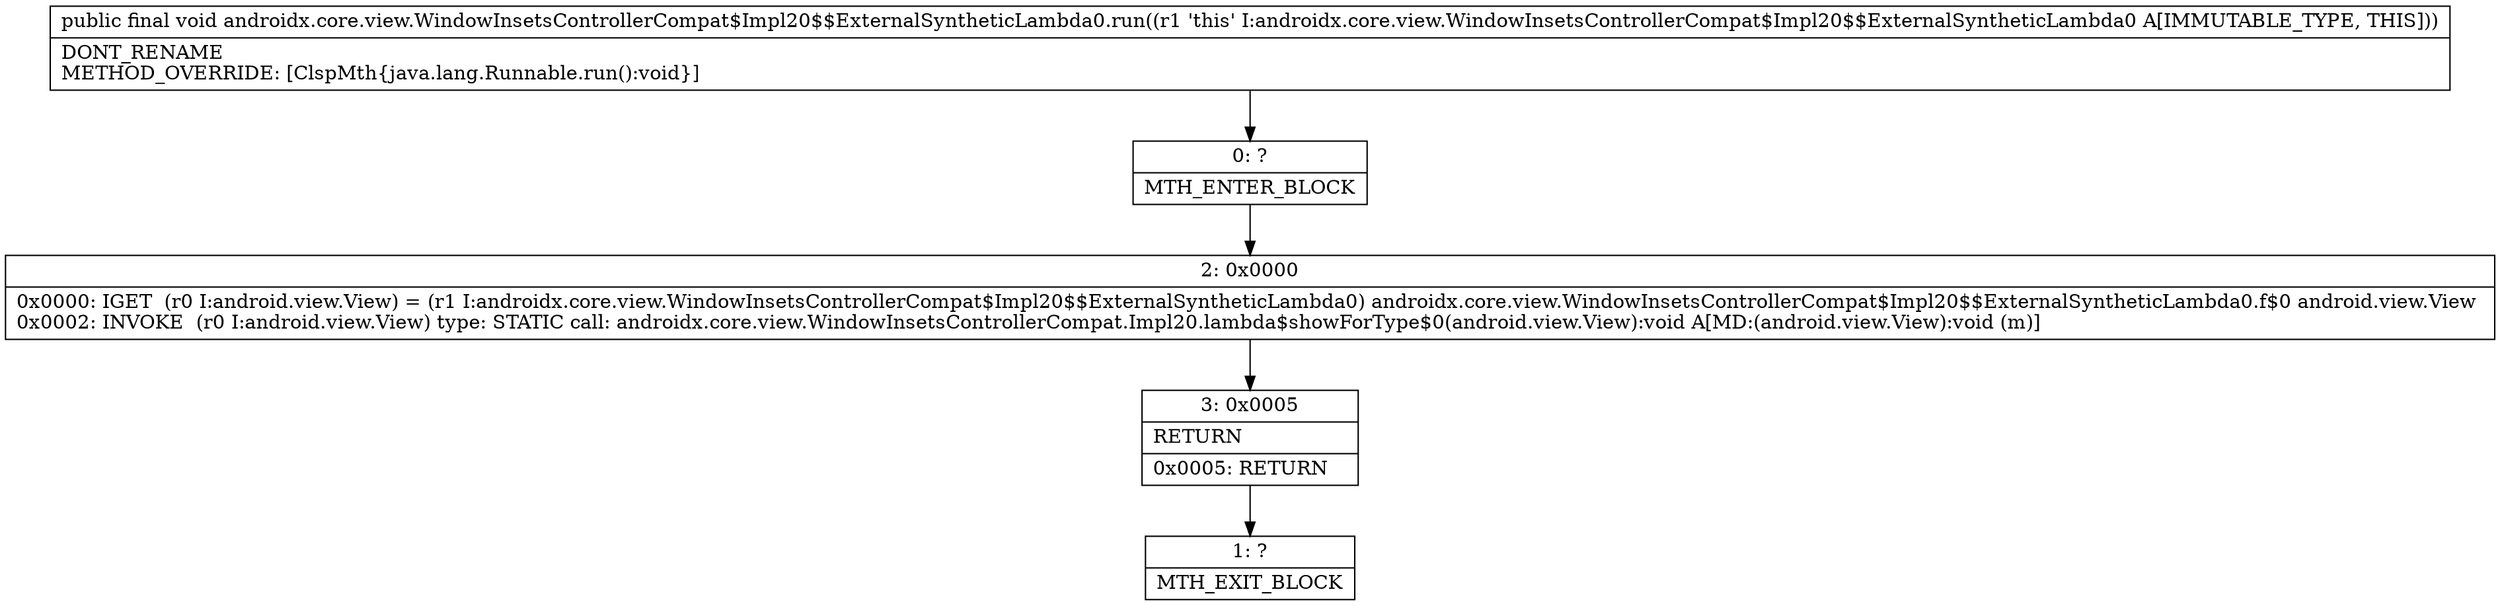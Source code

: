 digraph "CFG forandroidx.core.view.WindowInsetsControllerCompat$Impl20$$ExternalSyntheticLambda0.run()V" {
Node_0 [shape=record,label="{0\:\ ?|MTH_ENTER_BLOCK\l}"];
Node_2 [shape=record,label="{2\:\ 0x0000|0x0000: IGET  (r0 I:android.view.View) = (r1 I:androidx.core.view.WindowInsetsControllerCompat$Impl20$$ExternalSyntheticLambda0) androidx.core.view.WindowInsetsControllerCompat$Impl20$$ExternalSyntheticLambda0.f$0 android.view.View \l0x0002: INVOKE  (r0 I:android.view.View) type: STATIC call: androidx.core.view.WindowInsetsControllerCompat.Impl20.lambda$showForType$0(android.view.View):void A[MD:(android.view.View):void (m)]\l}"];
Node_3 [shape=record,label="{3\:\ 0x0005|RETURN\l|0x0005: RETURN   \l}"];
Node_1 [shape=record,label="{1\:\ ?|MTH_EXIT_BLOCK\l}"];
MethodNode[shape=record,label="{public final void androidx.core.view.WindowInsetsControllerCompat$Impl20$$ExternalSyntheticLambda0.run((r1 'this' I:androidx.core.view.WindowInsetsControllerCompat$Impl20$$ExternalSyntheticLambda0 A[IMMUTABLE_TYPE, THIS]))  | DONT_RENAME\lMETHOD_OVERRIDE: [ClspMth\{java.lang.Runnable.run():void\}]\l}"];
MethodNode -> Node_0;Node_0 -> Node_2;
Node_2 -> Node_3;
Node_3 -> Node_1;
}

